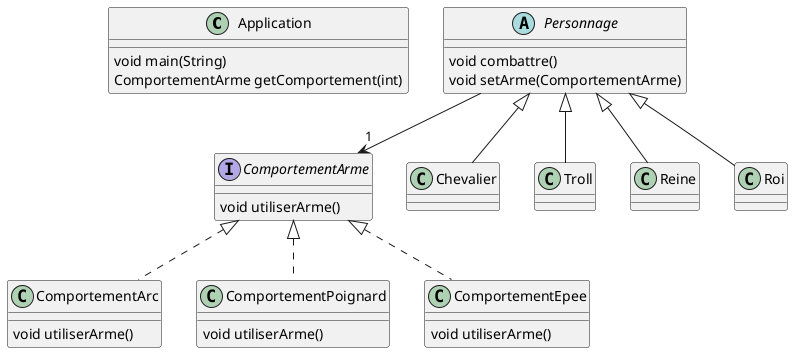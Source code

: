 @startuml

' definitions
' -----------

' package "App"
class Application
' end package

' package "comportements"
interface ComportementArme 
' end package

' package "appli"
abstract Personnage
class Chevalier
class Troll
class Reine
class Roi
' end package

' package "comportements.impl"
class ComportementArc
class ComportementPoignard
class ComportementEpee
' end package

' content
' -------

' Application:
Application : void main(String)
Application : ComportementArme getComportement(int)

' Chevalier:
Personnage <|-- Chevalier

' ComportementPoignard:
ComportementArme <|.. ComportementPoignard
ComportementPoignard : void utiliserArme()

' ComportementArme:
ComportementArme : void utiliserArme()

' Troll:
Personnage <|-- Troll

' ComportementArc:
ComportementArme <|.. ComportementArc
ComportementArc : void utiliserArme()

' Personnage:
Personnage --> "1" ComportementArme
Personnage : void combattre()
Personnage : void setArme(ComportementArme)

' ComportementEpee:
ComportementArme <|.. ComportementEpee
ComportementEpee : void utiliserArme()

' Reine:
Personnage <|-- Reine

' Roi:
Personnage <|-- Roi

@enduml
